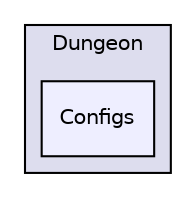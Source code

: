 digraph "F:/gamedev/unity/misc/da_test/Assets/DungeonArchitect/Scripts/Dungeon/Configs" {
  compound=true
  node [ fontsize="10", fontname="Helvetica"];
  edge [ labelfontsize="10", labelfontname="Helvetica"];
  subgraph clusterdir_98c64d3d8621e700508de074f3791b6e {
    graph [ bgcolor="#ddddee", pencolor="black", label="Dungeon" fontname="Helvetica", fontsize="10", URL="dir_98c64d3d8621e700508de074f3791b6e.html"]
  dir_220bee990b8e35f57a72b4270274e703 [shape=box, label="Configs", style="filled", fillcolor="#eeeeff", pencolor="black", URL="dir_220bee990b8e35f57a72b4270274e703.html"];
  }
}

